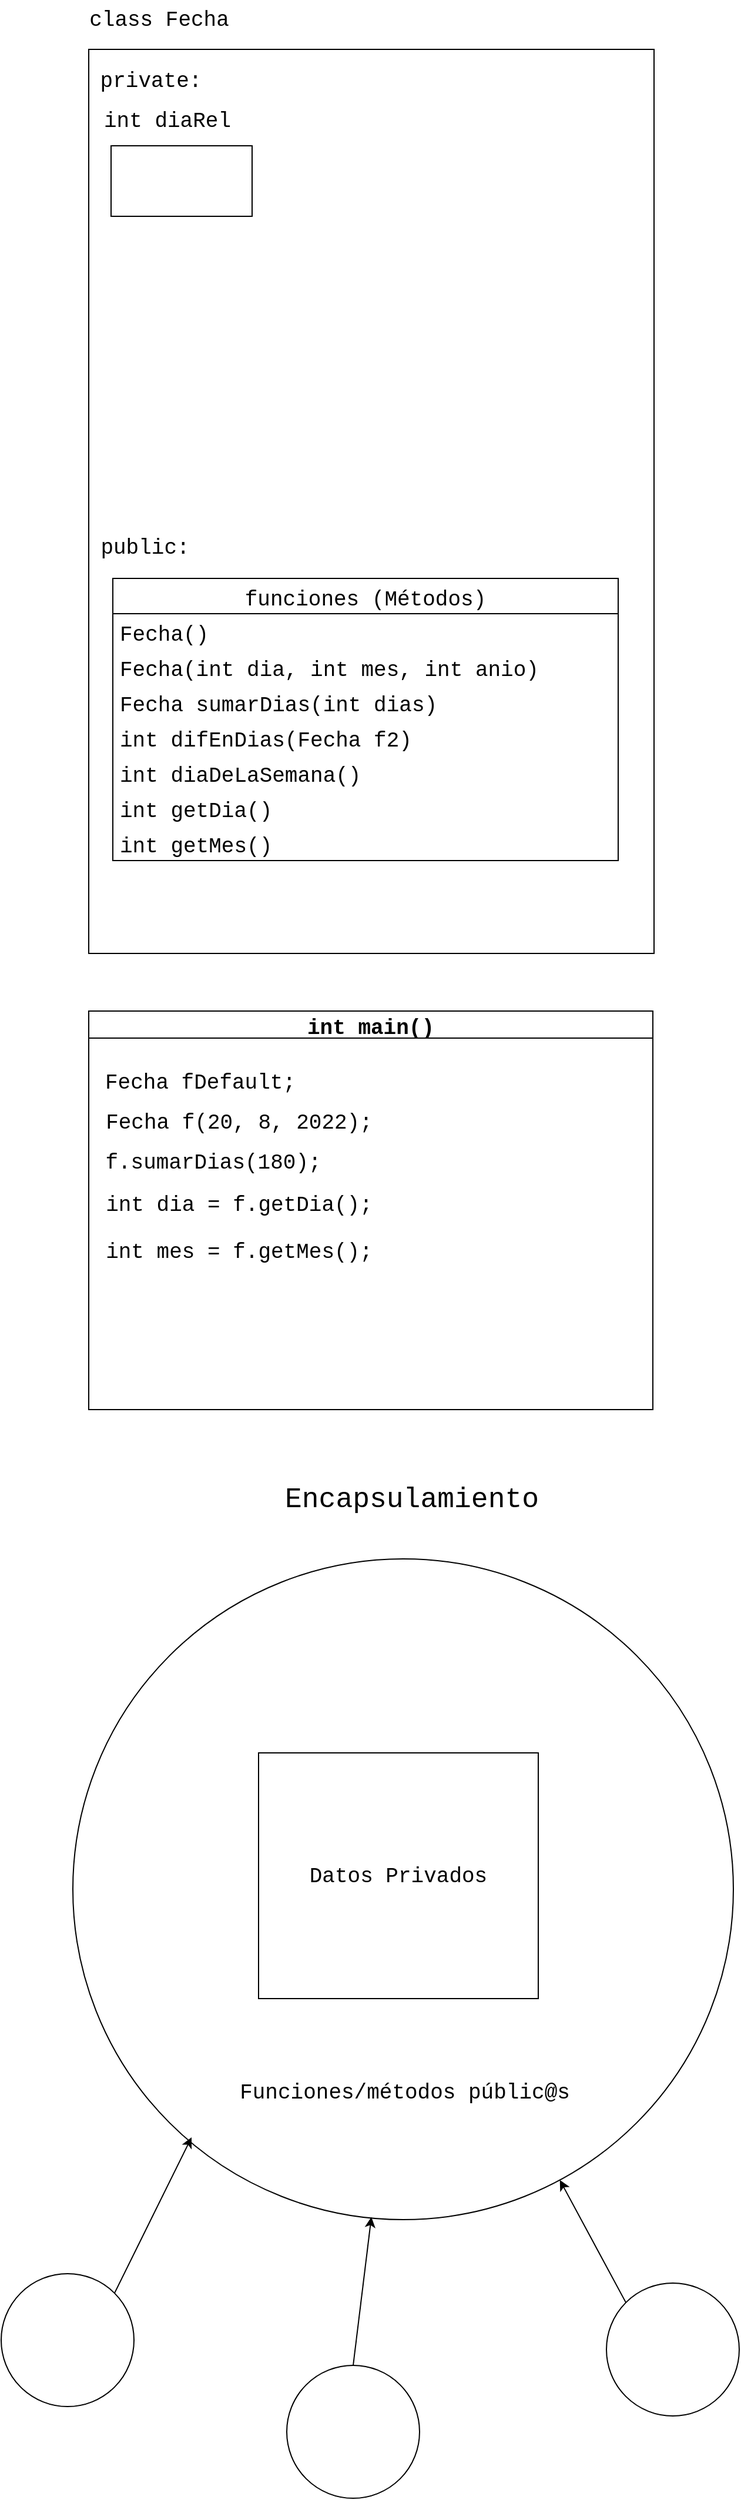 <mxfile version="20.2.3" type="device"><diagram id="Dem2GvA5u4Y4QOvU2nXU" name="Page-1"><mxGraphModel dx="1422" dy="857" grid="0" gridSize="10" guides="1" tooltips="1" connect="1" arrows="1" fold="1" page="1" pageScale="1" pageWidth="850" pageHeight="1100" math="0" shadow="0"><root><mxCell id="0"/><mxCell id="1" parent="0"/><mxCell id="k_MfFkcrGfhOBKGZbQIr-1" value="" style="rounded=0;whiteSpace=wrap;html=1;" vertex="1" parent="1"><mxGeometry x="166.5" y="54" width="481" height="769" as="geometry"/></mxCell><mxCell id="k_MfFkcrGfhOBKGZbQIr-2" value="" style="rounded=0;whiteSpace=wrap;html=1;" vertex="1" parent="1"><mxGeometry x="185.5" y="136" width="120" height="60" as="geometry"/></mxCell><mxCell id="k_MfFkcrGfhOBKGZbQIr-3" value="int diaRel" style="text;html=1;align=center;verticalAlign=middle;resizable=0;points=[];autosize=1;strokeColor=none;fillColor=none;fontFamily=Courier New;fontSize=18;" vertex="1" parent="1"><mxGeometry x="169.5" y="98" width="126" height="34" as="geometry"/></mxCell><mxCell id="k_MfFkcrGfhOBKGZbQIr-8" value="class Fecha" style="text;html=1;align=center;verticalAlign=middle;resizable=0;points=[];autosize=1;strokeColor=none;fillColor=none;fontSize=18;fontFamily=Courier New;" vertex="1" parent="1"><mxGeometry x="157" y="12" width="137" height="34" as="geometry"/></mxCell><mxCell id="k_MfFkcrGfhOBKGZbQIr-9" value="funciones (Métodos)" style="swimlane;fontStyle=0;childLayout=stackLayout;horizontal=1;startSize=30;horizontalStack=0;resizeParent=1;resizeParentMax=0;resizeLast=0;collapsible=1;marginBottom=0;fontFamily=Courier New;fontSize=18;" vertex="1" parent="1"><mxGeometry x="187" y="504" width="430" height="240" as="geometry"/></mxCell><mxCell id="k_MfFkcrGfhOBKGZbQIr-37" value="Fecha()" style="text;strokeColor=none;fillColor=none;align=left;verticalAlign=middle;spacingLeft=4;spacingRight=4;overflow=hidden;points=[[0,0.5],[1,0.5]];portConstraint=eastwest;rotatable=0;fontFamily=Courier New;fontSize=18;" vertex="1" parent="k_MfFkcrGfhOBKGZbQIr-9"><mxGeometry y="30" width="430" height="30" as="geometry"/></mxCell><mxCell id="k_MfFkcrGfhOBKGZbQIr-18" value="Fecha(int dia, int mes, int anio)" style="text;strokeColor=none;fillColor=none;align=left;verticalAlign=middle;spacingLeft=4;spacingRight=4;overflow=hidden;points=[[0,0.5],[1,0.5]];portConstraint=eastwest;rotatable=0;fontFamily=Courier New;fontSize=18;" vertex="1" parent="k_MfFkcrGfhOBKGZbQIr-9"><mxGeometry y="60" width="430" height="30" as="geometry"/></mxCell><mxCell id="k_MfFkcrGfhOBKGZbQIr-10" value="Fecha sumarDias(int dias)" style="text;strokeColor=none;fillColor=none;align=left;verticalAlign=middle;spacingLeft=4;spacingRight=4;overflow=hidden;points=[[0,0.5],[1,0.5]];portConstraint=eastwest;rotatable=0;fontFamily=Courier New;fontSize=18;" vertex="1" parent="k_MfFkcrGfhOBKGZbQIr-9"><mxGeometry y="90" width="430" height="30" as="geometry"/></mxCell><mxCell id="k_MfFkcrGfhOBKGZbQIr-11" value="int difEnDias(Fecha f2)" style="text;strokeColor=none;fillColor=none;align=left;verticalAlign=middle;spacingLeft=4;spacingRight=4;overflow=hidden;points=[[0,0.5],[1,0.5]];portConstraint=eastwest;rotatable=0;fontFamily=Courier New;fontSize=18;" vertex="1" parent="k_MfFkcrGfhOBKGZbQIr-9"><mxGeometry y="120" width="430" height="30" as="geometry"/></mxCell><mxCell id="k_MfFkcrGfhOBKGZbQIr-12" value="int diaDeLaSemana()" style="text;strokeColor=none;fillColor=none;align=left;verticalAlign=middle;spacingLeft=4;spacingRight=4;overflow=hidden;points=[[0,0.5],[1,0.5]];portConstraint=eastwest;rotatable=0;fontFamily=Courier New;fontSize=18;" vertex="1" parent="k_MfFkcrGfhOBKGZbQIr-9"><mxGeometry y="150" width="430" height="30" as="geometry"/></mxCell><mxCell id="k_MfFkcrGfhOBKGZbQIr-17" value="int getDia()" style="text;strokeColor=none;fillColor=none;align=left;verticalAlign=middle;spacingLeft=4;spacingRight=4;overflow=hidden;points=[[0,0.5],[1,0.5]];portConstraint=eastwest;rotatable=0;fontFamily=Courier New;fontSize=18;" vertex="1" parent="k_MfFkcrGfhOBKGZbQIr-9"><mxGeometry y="180" width="430" height="30" as="geometry"/></mxCell><mxCell id="k_MfFkcrGfhOBKGZbQIr-36" value="int getMes()" style="text;strokeColor=none;fillColor=none;align=left;verticalAlign=middle;spacingLeft=4;spacingRight=4;overflow=hidden;points=[[0,0.5],[1,0.5]];portConstraint=eastwest;rotatable=0;fontFamily=Courier New;fontSize=18;" vertex="1" parent="k_MfFkcrGfhOBKGZbQIr-9"><mxGeometry y="210" width="430" height="30" as="geometry"/></mxCell><mxCell id="k_MfFkcrGfhOBKGZbQIr-13" value="int main()" style="swimlane;fontFamily=Courier New;fontSize=18;" vertex="1" parent="1"><mxGeometry x="166.5" y="872" width="480" height="339" as="geometry"/></mxCell><mxCell id="k_MfFkcrGfhOBKGZbQIr-14" value="Fecha f(20, 8, 2022);" style="text;html=1;align=center;verticalAlign=middle;resizable=0;points=[];autosize=1;strokeColor=none;fillColor=none;fontSize=18;fontFamily=Courier New;" vertex="1" parent="k_MfFkcrGfhOBKGZbQIr-13"><mxGeometry x="4.5" y="78" width="245" height="34" as="geometry"/></mxCell><mxCell id="k_MfFkcrGfhOBKGZbQIr-15" value="f.sumarDias(180);" style="text;html=1;align=center;verticalAlign=middle;resizable=0;points=[];autosize=1;strokeColor=none;fillColor=none;fontSize=18;fontFamily=Courier New;" vertex="1" parent="k_MfFkcrGfhOBKGZbQIr-13"><mxGeometry x="4.5" y="112" width="202" height="34" as="geometry"/></mxCell><mxCell id="k_MfFkcrGfhOBKGZbQIr-34" value="int dia = f.getDia();" style="text;html=1;align=center;verticalAlign=middle;resizable=0;points=[];autosize=1;strokeColor=none;fillColor=none;fontSize=18;fontFamily=Courier New;" vertex="1" parent="k_MfFkcrGfhOBKGZbQIr-13"><mxGeometry x="4.5" y="148" width="245" height="34" as="geometry"/></mxCell><mxCell id="k_MfFkcrGfhOBKGZbQIr-35" value="int mes = f.getMes();" style="text;html=1;align=center;verticalAlign=middle;resizable=0;points=[];autosize=1;strokeColor=none;fillColor=none;fontSize=18;fontFamily=Courier New;" vertex="1" parent="k_MfFkcrGfhOBKGZbQIr-13"><mxGeometry x="4.5" y="188" width="245" height="34" as="geometry"/></mxCell><mxCell id="k_MfFkcrGfhOBKGZbQIr-38" value="Fecha fDefault;" style="text;html=1;align=center;verticalAlign=middle;resizable=0;points=[];autosize=1;strokeColor=none;fillColor=none;fontSize=18;fontFamily=Courier New;" vertex="1" parent="k_MfFkcrGfhOBKGZbQIr-13"><mxGeometry x="4.5" y="44" width="180" height="34" as="geometry"/></mxCell><mxCell id="k_MfFkcrGfhOBKGZbQIr-19" value="private:" style="text;html=1;align=center;verticalAlign=middle;resizable=0;points=[];autosize=1;strokeColor=none;fillColor=none;fontSize=18;fontFamily=Courier New;" vertex="1" parent="1"><mxGeometry x="166.5" y="64" width="104" height="34" as="geometry"/></mxCell><mxCell id="k_MfFkcrGfhOBKGZbQIr-20" value="public:" style="text;html=1;align=center;verticalAlign=middle;resizable=0;points=[];autosize=1;strokeColor=none;fillColor=none;fontSize=18;fontFamily=Courier New;" vertex="1" parent="1"><mxGeometry x="166.5" y="461" width="94" height="34" as="geometry"/></mxCell><mxCell id="k_MfFkcrGfhOBKGZbQIr-24" value="" style="ellipse;whiteSpace=wrap;html=1;aspect=fixed;fontFamily=Courier New;fontSize=18;" vertex="1" parent="1"><mxGeometry x="153" y="1338" width="562" height="562" as="geometry"/></mxCell><mxCell id="k_MfFkcrGfhOBKGZbQIr-23" value="Datos Privados" style="rounded=0;whiteSpace=wrap;html=1;fontFamily=Courier New;fontSize=18;" vertex="1" parent="1"><mxGeometry x="311" y="1503" width="238" height="209" as="geometry"/></mxCell><mxCell id="k_MfFkcrGfhOBKGZbQIr-25" value="Funciones/métodos públic@s" style="text;html=1;align=center;verticalAlign=middle;resizable=0;points=[];autosize=1;strokeColor=none;fillColor=none;fontSize=18;fontFamily=Courier New;" vertex="1" parent="1"><mxGeometry x="285" y="1775" width="299" height="34" as="geometry"/></mxCell><mxCell id="k_MfFkcrGfhOBKGZbQIr-29" style="rounded=0;orthogonalLoop=1;jettySize=auto;html=1;exitX=1;exitY=0;exitDx=0;exitDy=0;fontFamily=Courier New;fontSize=18;" edge="1" parent="1" source="k_MfFkcrGfhOBKGZbQIr-26"><mxGeometry relative="1" as="geometry"><mxPoint x="254" y="1830" as="targetPoint"/></mxGeometry></mxCell><mxCell id="k_MfFkcrGfhOBKGZbQIr-26" value="" style="ellipse;whiteSpace=wrap;html=1;aspect=fixed;fontFamily=Courier New;fontSize=18;" vertex="1" parent="1"><mxGeometry x="92" y="1946" width="113" height="113" as="geometry"/></mxCell><mxCell id="k_MfFkcrGfhOBKGZbQIr-30" style="edgeStyle=none;rounded=0;orthogonalLoop=1;jettySize=auto;html=1;exitX=0.5;exitY=0;exitDx=0;exitDy=0;fontFamily=Courier New;fontSize=18;entryX=0.452;entryY=0.996;entryDx=0;entryDy=0;entryPerimeter=0;" edge="1" parent="1" source="k_MfFkcrGfhOBKGZbQIr-27" target="k_MfFkcrGfhOBKGZbQIr-24"><mxGeometry relative="1" as="geometry"/></mxCell><mxCell id="k_MfFkcrGfhOBKGZbQIr-27" value="" style="ellipse;whiteSpace=wrap;html=1;aspect=fixed;fontFamily=Courier New;fontSize=18;" vertex="1" parent="1"><mxGeometry x="335" y="2024" width="113" height="113" as="geometry"/></mxCell><mxCell id="k_MfFkcrGfhOBKGZbQIr-31" style="edgeStyle=none;rounded=0;orthogonalLoop=1;jettySize=auto;html=1;exitX=0;exitY=0;exitDx=0;exitDy=0;fontFamily=Courier New;fontSize=18;" edge="1" parent="1" source="k_MfFkcrGfhOBKGZbQIr-28" target="k_MfFkcrGfhOBKGZbQIr-24"><mxGeometry relative="1" as="geometry"/></mxCell><mxCell id="k_MfFkcrGfhOBKGZbQIr-28" value="" style="ellipse;whiteSpace=wrap;html=1;aspect=fixed;fontFamily=Courier New;fontSize=18;" vertex="1" parent="1"><mxGeometry x="607" y="1954" width="113" height="113" as="geometry"/></mxCell><mxCell id="k_MfFkcrGfhOBKGZbQIr-32" value="Encapsulamiento" style="text;html=1;align=center;verticalAlign=middle;resizable=0;points=[];autosize=1;strokeColor=none;fillColor=none;fontSize=24;fontFamily=Courier New;" vertex="1" parent="1"><mxGeometry x="324" y="1267" width="234" height="41" as="geometry"/></mxCell></root></mxGraphModel></diagram></mxfile>